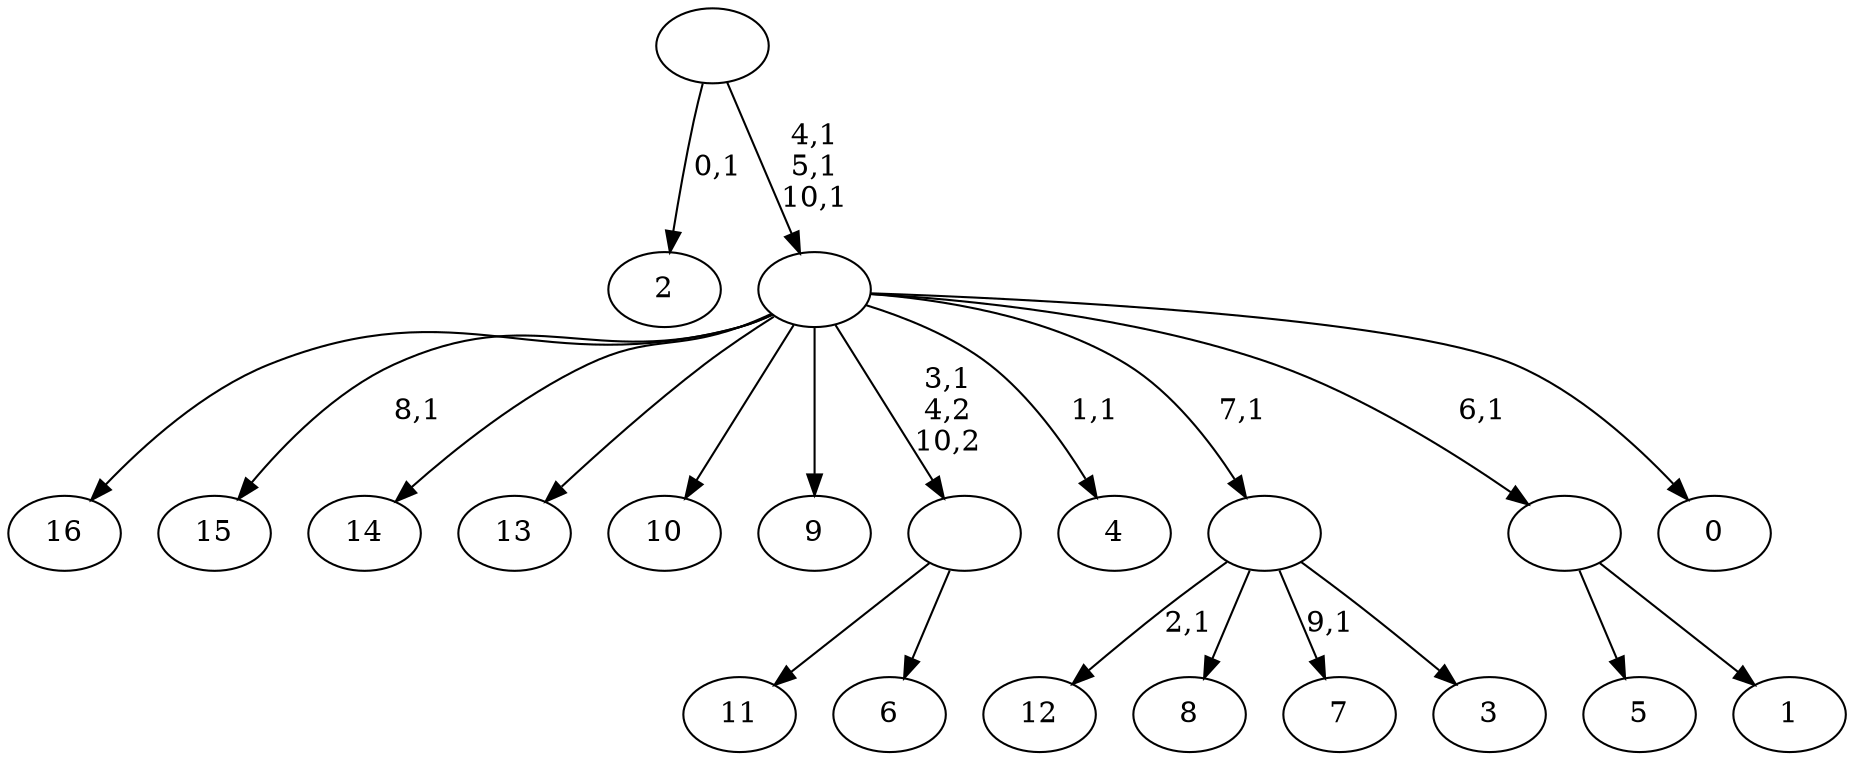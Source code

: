 digraph T {
	28 [label="16"]
	27 [label="15"]
	25 [label="14"]
	24 [label="13"]
	23 [label="12"]
	21 [label="11"]
	20 [label="10"]
	19 [label="9"]
	18 [label="8"]
	17 [label="7"]
	15 [label="6"]
	14 [label=""]
	13 [label="5"]
	12 [label="4"]
	10 [label="3"]
	9 [label=""]
	8 [label="2"]
	6 [label="1"]
	5 [label=""]
	4 [label="0"]
	3 [label=""]
	0 [label=""]
	14 -> 21 [label=""]
	14 -> 15 [label=""]
	9 -> 17 [label="9,1"]
	9 -> 23 [label="2,1"]
	9 -> 18 [label=""]
	9 -> 10 [label=""]
	5 -> 13 [label=""]
	5 -> 6 [label=""]
	3 -> 12 [label="1,1"]
	3 -> 27 [label="8,1"]
	3 -> 28 [label=""]
	3 -> 25 [label=""]
	3 -> 24 [label=""]
	3 -> 20 [label=""]
	3 -> 19 [label=""]
	3 -> 14 [label="3,1\n4,2\n10,2"]
	3 -> 9 [label="7,1"]
	3 -> 5 [label="6,1"]
	3 -> 4 [label=""]
	0 -> 3 [label="4,1\n5,1\n10,1"]
	0 -> 8 [label="0,1"]
}
